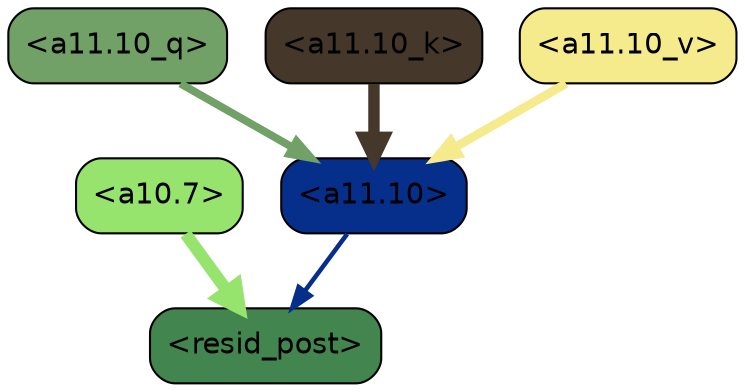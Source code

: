 strict digraph "" {
	graph [bgcolor=transparent,
		layout=dot,
		overlap=false,
		splines=true
	];
	"<a11.10>"	[color=black,
		fillcolor="#062f8b",
		fontname=Helvetica,
		shape=box,
		style="filled, rounded"];
	"<resid_post>"	[color=black,
		fillcolor="#43854f",
		fontname=Helvetica,
		shape=box,
		style="filled, rounded"];
	"<a11.10>" -> "<resid_post>"	[color="#062f8b",
		penwidth=2.1870908737182617];
	"<a10.7>"	[color=black,
		fillcolor="#96e36d",
		fontname=Helvetica,
		shape=box,
		style="filled, rounded"];
	"<a10.7>" -> "<resid_post>"	[color="#96e36d",
		penwidth=5.91640043258667];
	"<a11.10_q>"	[color=black,
		fillcolor="#71a167",
		fontname=Helvetica,
		shape=box,
		style="filled, rounded"];
	"<a11.10_q>" -> "<a11.10>"	[color="#71a167",
		penwidth=3.7345781326293945];
	"<a11.10_k>"	[color=black,
		fillcolor="#46372b",
		fontname=Helvetica,
		shape=box,
		style="filled, rounded"];
	"<a11.10_k>" -> "<a11.10>"	[color="#46372b",
		penwidth=5.476471900939941];
	"<a11.10_v>"	[color=black,
		fillcolor="#f5eb8d",
		fontname=Helvetica,
		shape=box,
		style="filled, rounded"];
	"<a11.10_v>" -> "<a11.10>"	[color="#f5eb8d",
		penwidth=4.234584808349609];
}
